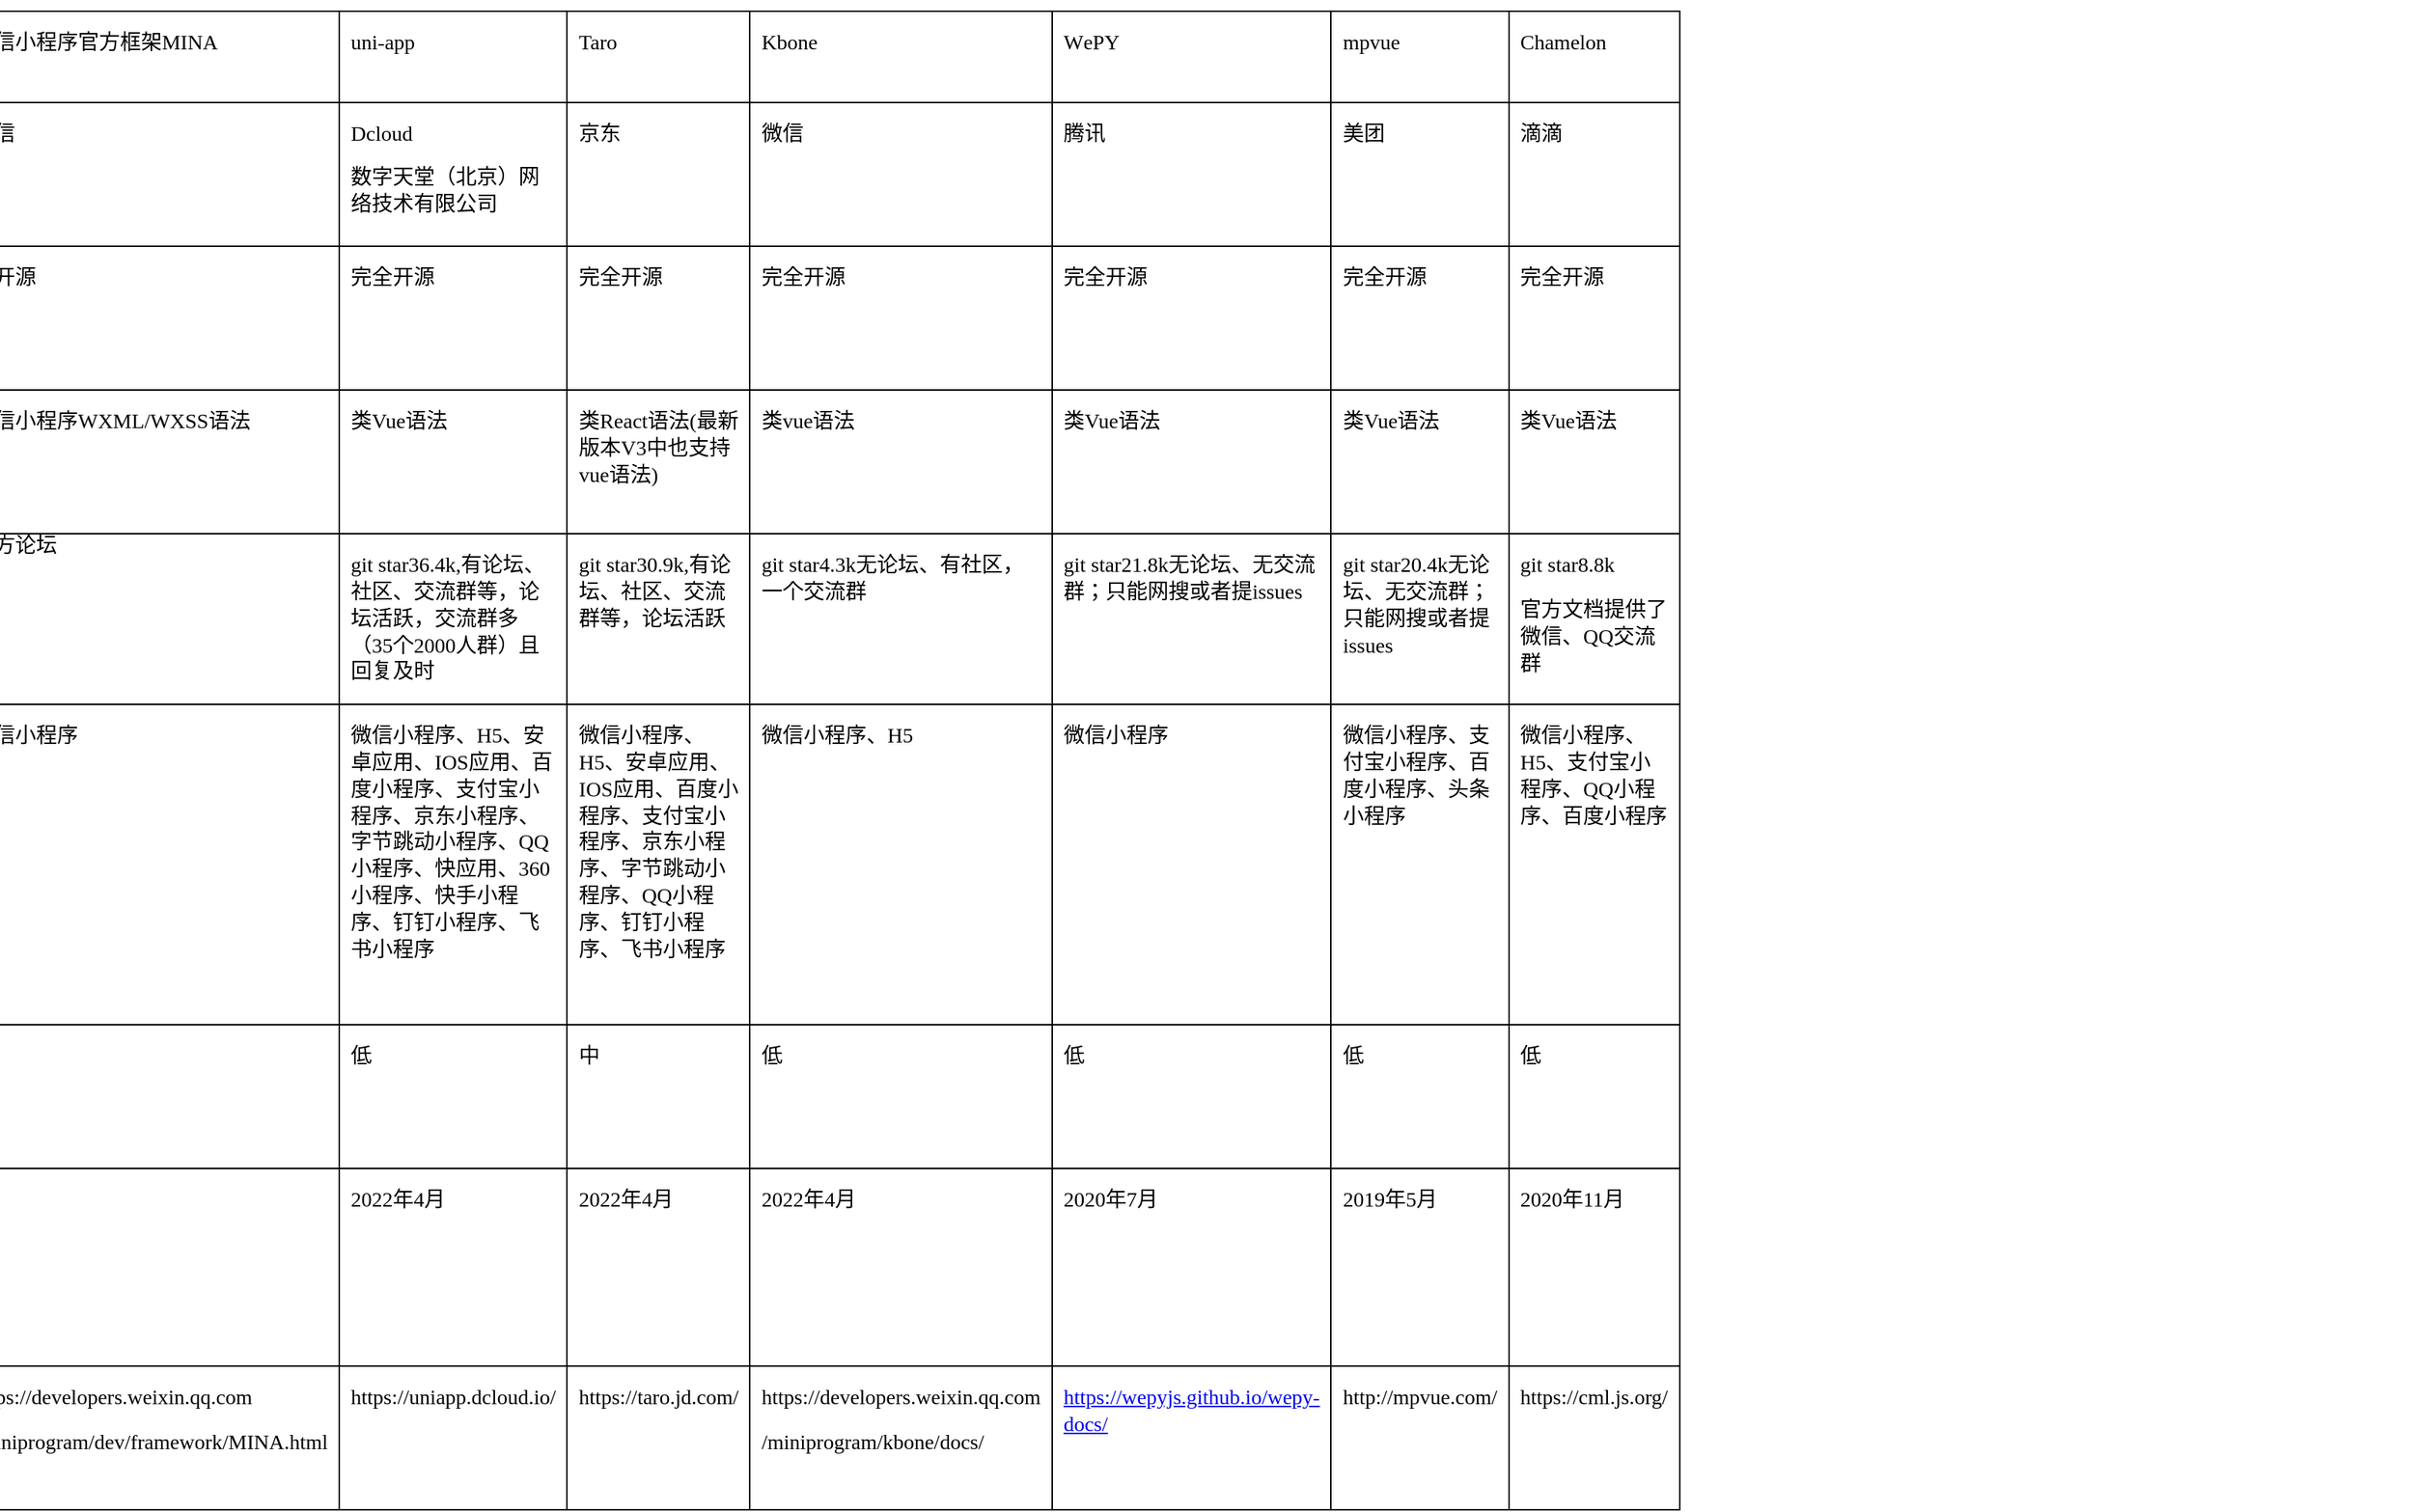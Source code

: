 <mxfile version="17.4.6" type="github">
  <diagram id="JvjC3xm0Hi5qa_1F5xGV" name="第 1 页">
    <mxGraphModel dx="1673" dy="896" grid="1" gridSize="10" guides="1" tooltips="1" connect="1" arrows="1" fold="1" page="1" pageScale="1" pageWidth="827" pageHeight="1169" math="0" shadow="0">
      <root>
        <mxCell id="0" />
        <mxCell id="1" parent="0" />
        <mxCell id="kYMN8gXYN29zYbQPkMFa-84" value="&lt;table class=&quot;MsoTableGrid&quot; border=&quot;1&quot; cellspacing=&quot;0&quot; style=&quot;border-collapse: collapse ; width: 524.5pt ; margin-left: -43.1pt ; border: none&quot;&gt;&lt;tbody&gt;&lt;tr&gt;&lt;td width=&quot;84&quot; valign=&quot;top&quot; style=&quot;width: 63.7pt ; padding: 0.0pt 5.4pt 0.0pt 5.4pt ; border-left: 1.0pt solid ; border-right: 1.0pt solid ; border-top: 1.0pt solid ; border-bottom: 1.0pt solid&quot;&gt;&lt;p class=&quot;MsoNormal&quot;&gt;&lt;span style=&quot;font-size: 10.5pt&quot;&gt;&lt;font face=&quot;宋体&quot;&gt;框架&lt;/font&gt;&lt;/span&gt;&lt;span style=&quot;font-family: &amp;#34;calibri&amp;#34; ; font-size: 10.5pt&quot;&gt;&lt;/span&gt;&lt;/p&gt;&lt;/td&gt;&lt;td width=&quot;73&quot; valign=&quot;top&quot; style=&quot;width: 55.1pt ; padding: 0.0pt 5.4pt 0.0pt 5.4pt ; border-left: 1.0pt solid ; border-right: 1.0pt solid ; border-top: 1.0pt solid ; border-bottom: 1.0pt solid&quot;&gt;&lt;p class=&quot;MsoNormal&quot;&gt;&lt;span style=&quot;font-size: 10.5pt&quot;&gt;&lt;font face=&quot;宋体&quot;&gt;微信小程序官方框架&lt;/font&gt;&lt;/span&gt;&lt;span style=&quot;font-size: 10.5pt&quot;&gt;&lt;font face=&quot;Calibri&quot;&gt;MINA&lt;/font&gt;&lt;/span&gt;&lt;span style=&quot;font-family: &amp;#34;calibri&amp;#34; ; font-size: 10.5pt&quot;&gt;&lt;/span&gt;&lt;/p&gt;&lt;/td&gt;&lt;td width=&quot;80&quot; valign=&quot;top&quot; style=&quot;width: 60.05pt ; padding: 0.0pt 5.4pt 0.0pt 5.4pt ; border-left: 1.0pt solid ; border-right: 1.0pt solid ; border-top: 1.0pt solid ; border-bottom: 1.0pt solid&quot;&gt;&lt;p class=&quot;MsoNormal&quot;&gt;&lt;span style=&quot;font-size: 10.5pt&quot;&gt;&lt;font face=&quot;Calibri&quot;&gt;u&lt;/font&gt;&lt;/span&gt;&lt;span style=&quot;font-size: 10.5pt&quot;&gt;&lt;font face=&quot;Calibri&quot;&gt;ni-app&lt;/font&gt;&lt;/span&gt;&lt;span style=&quot;font-family: &amp;#34;calibri&amp;#34; ; font-size: 10.5pt&quot;&gt;&lt;/span&gt;&lt;/p&gt;&lt;/td&gt;&lt;td width=&quot;80&quot; valign=&quot;top&quot; style=&quot;width: 60.05pt ; padding: 0.0pt 5.4pt 0.0pt 5.4pt ; border-left: 1.0pt solid ; border-right: 1.0pt solid ; border-top: 1.0pt solid ; border-bottom: 1.0pt solid&quot;&gt;&lt;p class=&quot;MsoNormal&quot;&gt;&lt;span style=&quot;font-size: 10.5pt&quot;&gt;&lt;font face=&quot;Calibri&quot;&gt;Taro&lt;/font&gt;&lt;/span&gt;&lt;span style=&quot;font-family: &amp;#34;calibri&amp;#34; ; font-size: 10.5pt&quot;&gt;&lt;/span&gt;&lt;/p&gt;&lt;/td&gt;&lt;td width=&quot;73&quot; valign=&quot;top&quot; style=&quot;width: 55.1pt ; padding: 0.0pt 5.4pt 0.0pt 5.4pt ; border-left: 1.0pt solid ; border-right: 1.0pt solid ; border-top: 1.0pt solid ; border-bottom: 1.0pt solid&quot;&gt;&lt;p class=&quot;MsoNormal&quot;&gt;&lt;span style=&quot;font-size: 10.5pt&quot;&gt;&lt;font face=&quot;Calibri&quot;&gt;Kbone&lt;/font&gt;&lt;/span&gt;&lt;span style=&quot;font-family: &amp;#34;calibri&amp;#34; ; font-size: 10.5pt&quot;&gt;&lt;/span&gt;&lt;/p&gt;&lt;/td&gt;&lt;td width=&quot;80&quot; valign=&quot;top&quot; style=&quot;width: 60.05pt ; padding: 0.0pt 5.4pt 0.0pt 5.4pt ; border-left: 1.0pt solid ; border-right: 1.0pt solid ; border-top: 1.0pt solid ; border-bottom: 1.0pt solid&quot;&gt;&lt;p class=&quot;MsoNormal&quot;&gt;&lt;span style=&quot;font-family: &amp;#34;calibri&amp;#34; ; font-size: 10.5pt&quot;&gt;W&lt;/span&gt;&lt;span style=&quot;font-size: 10.5pt&quot;&gt;&lt;font face=&quot;Calibri&quot;&gt;ePY&lt;/font&gt;&lt;/span&gt;&lt;span style=&quot;font-family: &amp;#34;calibri&amp;#34; ; font-size: 10.5pt&quot;&gt;&lt;/span&gt;&lt;/p&gt;&lt;/td&gt;&lt;td width=&quot;80&quot; valign=&quot;top&quot; style=&quot;width: 60.05pt ; padding: 0.0pt 5.4pt 0.0pt 5.4pt ; border-left: 1.0pt solid ; border-right: 1.0pt solid ; border-top: 1.0pt solid ; border-bottom: 1.0pt solid&quot;&gt;&lt;p class=&quot;MsoNormal&quot;&gt;&lt;span style=&quot;font-size: 10.5pt&quot;&gt;&lt;font face=&quot;Calibri&quot;&gt;m&lt;/font&gt;&lt;/span&gt;&lt;span style=&quot;font-size: 10.5pt&quot;&gt;&lt;font face=&quot;Calibri&quot;&gt;pvue&lt;/font&gt;&lt;/span&gt;&lt;span style=&quot;font-family: &amp;#34;calibri&amp;#34; ; font-size: 10.5pt&quot;&gt;&lt;/span&gt;&lt;/p&gt;&lt;/td&gt;&lt;td width=&quot;147&quot; valign=&quot;top&quot; style=&quot;width: 110.4pt ; padding: 0.0pt 5.4pt 0.0pt 5.4pt ; border-left: 1.0pt solid ; border-right: 1.0pt solid ; border-top: 1.0pt solid ; border-bottom: 1.0pt solid&quot;&gt;&lt;p class=&quot;MsoNormal&quot;&gt;&lt;span style=&quot;font-family: &amp;#34;calibri&amp;#34; ; font-size: 10.5pt&quot;&gt;C&lt;/span&gt;&lt;span style=&quot;font-size: 10.5pt&quot;&gt;&lt;font face=&quot;Calibri&quot;&gt;hamelon&lt;/font&gt;&lt;/span&gt;&lt;span style=&quot;font-family: &amp;#34;calibri&amp;#34; ; font-size: 10.5pt&quot;&gt;&lt;/span&gt;&lt;/p&gt;&lt;/td&gt;&lt;/tr&gt;&lt;tr&gt;&lt;td width=&quot;84&quot; valign=&quot;top&quot; style=&quot;width: 63.7pt ; padding: 0.0pt 5.4pt 0.0pt 5.4pt ; border-left: 1.0pt solid ; border-right: 1.0pt solid ; border-top: none ; border-bottom: 1.0pt solid&quot;&gt;&lt;p class=&quot;MsoNormal&quot;&gt;&lt;span style=&quot;font-size: 10.5pt&quot;&gt;&lt;font face=&quot;宋体&quot;&gt;维护组织&lt;/font&gt;&lt;/span&gt;&lt;span style=&quot;font-family: &amp;#34;calibri&amp;#34; ; font-size: 10.5pt&quot;&gt;&lt;/span&gt;&lt;/p&gt;&lt;/td&gt;&lt;td width=&quot;73&quot; valign=&quot;top&quot; style=&quot;width: 55.1pt ; padding: 0.0pt 5.4pt 0.0pt 5.4pt ; border-left: 1.0pt solid ; border-right: 1.0pt solid ; border-top: none ; border-bottom: 1.0pt solid&quot;&gt;&lt;p class=&quot;MsoNormal&quot;&gt;&lt;span style=&quot;font-size: 10.5pt&quot;&gt;&lt;font face=&quot;宋体&quot;&gt;微信&lt;/font&gt;&lt;/span&gt;&lt;span style=&quot;font-family: &amp;#34;calibri&amp;#34; ; font-size: 10.5pt&quot;&gt;&lt;/span&gt;&lt;/p&gt;&lt;/td&gt;&lt;td width=&quot;80&quot; valign=&quot;top&quot; style=&quot;width: 60.05pt ; padding: 0.0pt 5.4pt 0.0pt 5.4pt ; border-left: 1.0pt solid ; border-right: 1.0pt solid ; border-top: none ; border-bottom: 1.0pt solid&quot;&gt;&lt;p class=&quot;MsoNormal&quot;&gt;&lt;span style=&quot;font-family: &amp;#34;calibri&amp;#34; ; font-size: 10.5pt&quot;&gt;D&lt;/span&gt;&lt;span style=&quot;font-size: 10.5pt&quot;&gt;&lt;font face=&quot;Calibri&quot;&gt;cloud&lt;/font&gt;&lt;/span&gt;&lt;span style=&quot;font-size: 10.5pt&quot;&gt;&lt;/span&gt;&lt;/p&gt;&lt;p class=&quot;MsoNormal&quot;&gt;&lt;span style=&quot;font-size: 10.5pt&quot;&gt;&lt;font face=&quot;宋体&quot;&gt;数字天堂（北京）网络技术有限公司&lt;/font&gt;&lt;/span&gt;&lt;span style=&quot;font-size: 10.5pt&quot;&gt;&lt;/span&gt;&lt;/p&gt;&lt;/td&gt;&lt;td width=&quot;80&quot; valign=&quot;top&quot; style=&quot;width: 60.05pt ; padding: 0.0pt 5.4pt 0.0pt 5.4pt ; border-left: 1.0pt solid ; border-right: 1.0pt solid ; border-top: none ; border-bottom: 1.0pt solid&quot;&gt;&lt;p class=&quot;MsoNormal&quot;&gt;&lt;span style=&quot;font-size: 10.5pt&quot;&gt;&lt;font face=&quot;宋体&quot;&gt;京东&lt;/font&gt;&lt;/span&gt;&lt;span style=&quot;font-family: &amp;#34;calibri&amp;#34; ; font-size: 10.5pt&quot;&gt;&lt;/span&gt;&lt;/p&gt;&lt;/td&gt;&lt;td width=&quot;73&quot; valign=&quot;top&quot; style=&quot;width: 55.1pt ; padding: 0.0pt 5.4pt 0.0pt 5.4pt ; border-left: 1.0pt solid ; border-right: 1.0pt solid ; border-top: none ; border-bottom: 1.0pt solid&quot;&gt;&lt;p class=&quot;MsoNormal&quot;&gt;&lt;span style=&quot;font-size: 10.5pt&quot;&gt;&lt;font face=&quot;宋体&quot;&gt;微信&lt;/font&gt;&lt;/span&gt;&lt;span style=&quot;font-size: 10.5pt&quot;&gt;&lt;/span&gt;&lt;/p&gt;&lt;/td&gt;&lt;td width=&quot;80&quot; valign=&quot;top&quot; style=&quot;width: 60.05pt ; padding: 0.0pt 5.4pt 0.0pt 5.4pt ; border-left: 1.0pt solid ; border-right: 1.0pt solid ; border-top: none ; border-bottom: 1.0pt solid&quot;&gt;&lt;p class=&quot;MsoNormal&quot;&gt;&lt;span style=&quot;font-size: 10.5pt&quot;&gt;&lt;font face=&quot;宋体&quot;&gt;腾讯&lt;/font&gt;&lt;/span&gt;&lt;span style=&quot;font-family: &amp;#34;calibri&amp;#34; ; font-size: 10.5pt&quot;&gt;&lt;/span&gt;&lt;/p&gt;&lt;/td&gt;&lt;td width=&quot;80&quot; valign=&quot;top&quot; style=&quot;width: 60.05pt ; padding: 0.0pt 5.4pt 0.0pt 5.4pt ; border-left: 1.0pt solid ; border-right: 1.0pt solid ; border-top: none ; border-bottom: 1.0pt solid&quot;&gt;&lt;p class=&quot;MsoNormal&quot;&gt;&lt;span style=&quot;font-size: 10.5pt&quot;&gt;&lt;font face=&quot;宋体&quot;&gt;美团&lt;/font&gt;&lt;/span&gt;&lt;span style=&quot;font-family: &amp;#34;calibri&amp;#34; ; font-size: 10.5pt&quot;&gt;&lt;/span&gt;&lt;/p&gt;&lt;/td&gt;&lt;td width=&quot;147&quot; valign=&quot;top&quot; style=&quot;width: 110.4pt ; padding: 0.0pt 5.4pt 0.0pt 5.4pt ; border-left: 1.0pt solid ; border-right: 1.0pt solid ; border-top: none ; border-bottom: 1.0pt solid&quot;&gt;&lt;p class=&quot;MsoNormal&quot;&gt;&lt;span style=&quot;font-size: 10.5pt&quot;&gt;&lt;font face=&quot;宋体&quot;&gt;滴滴&lt;/font&gt;&lt;/span&gt;&lt;span style=&quot;font-family: &amp;#34;calibri&amp;#34; ; font-size: 10.5pt&quot;&gt;&lt;/span&gt;&lt;/p&gt;&lt;/td&gt;&lt;/tr&gt;&lt;tr&gt;&lt;td width=&quot;84&quot; valign=&quot;top&quot; style=&quot;width: 63.7pt ; padding: 0.0pt 5.4pt 0.0pt 5.4pt ; border-left: 1.0pt solid ; border-right: 1.0pt solid ; border-top: none ; border-bottom: 1.0pt solid&quot;&gt;&lt;p class=&quot;MsoNormal&quot;&gt;&lt;span style=&quot;font-size: 10.5pt&quot;&gt;&lt;font face=&quot;宋体&quot;&gt;开源程度&lt;/font&gt;&lt;/span&gt;&lt;span style=&quot;font-size: 10.5pt&quot;&gt;&lt;/span&gt;&lt;/p&gt;&lt;/td&gt;&lt;td width=&quot;73&quot; valign=&quot;top&quot; style=&quot;width: 55.1pt ; padding: 0.0pt 5.4pt 0.0pt 5.4pt ; border-left: 1.0pt solid ; border-right: 1.0pt solid ; border-top: none ; border-bottom: 1.0pt solid&quot;&gt;&lt;p class=&quot;MsoNormal&quot;&gt;&lt;span style=&quot;font-size: 10.5pt&quot;&gt;&lt;font face=&quot;宋体&quot;&gt;不开源&lt;/font&gt;&lt;/span&gt;&lt;span style=&quot;font-size: 10.5pt&quot;&gt;&lt;/span&gt;&lt;/p&gt;&lt;/td&gt;&lt;td width=&quot;80&quot; valign=&quot;top&quot; style=&quot;width: 60.05pt ; padding: 0.0pt 5.4pt 0.0pt 5.4pt ; border-left: 1.0pt solid ; border-right: 1.0pt solid ; border-top: none ; border-bottom: 1.0pt solid&quot;&gt;&lt;p class=&quot;MsoNormal&quot;&gt;&lt;span style=&quot;font-size: 10.5pt&quot;&gt;&lt;font face=&quot;宋体&quot;&gt;完全开源&lt;/font&gt;&lt;/span&gt;&lt;span style=&quot;font-size: 10.5pt&quot;&gt;&lt;/span&gt;&lt;/p&gt;&lt;/td&gt;&lt;td width=&quot;80&quot; valign=&quot;top&quot; style=&quot;width: 60.05pt ; padding: 0.0pt 5.4pt 0.0pt 5.4pt ; border-left: 1.0pt solid ; border-right: 1.0pt solid ; border-top: none ; border-bottom: 1.0pt solid&quot;&gt;&lt;p class=&quot;MsoNormal&quot;&gt;&lt;span style=&quot;font-size: 10.5pt&quot;&gt;&lt;font face=&quot;宋体&quot;&gt;完全开源&lt;/font&gt;&lt;/span&gt;&lt;span style=&quot;font-size: 10.5pt&quot;&gt;&lt;/span&gt;&lt;/p&gt;&lt;/td&gt;&lt;td width=&quot;73&quot; valign=&quot;top&quot; style=&quot;width: 55.1pt ; padding: 0.0pt 5.4pt 0.0pt 5.4pt ; border-left: 1.0pt solid ; border-right: 1.0pt solid ; border-top: none ; border-bottom: 1.0pt solid&quot;&gt;&lt;p class=&quot;MsoNormal&quot;&gt;&lt;span style=&quot;font-size: 10.5pt&quot;&gt;&lt;font face=&quot;宋体&quot;&gt;完全开源&lt;/font&gt;&lt;/span&gt;&lt;span style=&quot;font-size: 10.5pt&quot;&gt;&lt;/span&gt;&lt;/p&gt;&lt;/td&gt;&lt;td width=&quot;80&quot; valign=&quot;top&quot; style=&quot;width: 60.05pt ; padding: 0.0pt 5.4pt 0.0pt 5.4pt ; border-left: 1.0pt solid ; border-right: 1.0pt solid ; border-top: none ; border-bottom: 1.0pt solid&quot;&gt;&lt;p class=&quot;MsoNormal&quot;&gt;&lt;span style=&quot;font-size: 10.5pt&quot;&gt;&lt;font face=&quot;宋体&quot;&gt;完全开源&lt;/font&gt;&lt;/span&gt;&lt;span style=&quot;font-size: 10.5pt&quot;&gt;&lt;/span&gt;&lt;/p&gt;&lt;/td&gt;&lt;td width=&quot;80&quot; valign=&quot;top&quot; style=&quot;width: 60.05pt ; padding: 0.0pt 5.4pt 0.0pt 5.4pt ; border-left: 1.0pt solid ; border-right: 1.0pt solid ; border-top: none ; border-bottom: 1.0pt solid&quot;&gt;&lt;p class=&quot;MsoNormal&quot;&gt;&lt;span style=&quot;font-size: 10.5pt&quot;&gt;&lt;font face=&quot;宋体&quot;&gt;完全开源&lt;/font&gt;&lt;/span&gt;&lt;span style=&quot;font-size: 10.5pt&quot;&gt;&lt;/span&gt;&lt;/p&gt;&lt;/td&gt;&lt;td width=&quot;147&quot; valign=&quot;top&quot; style=&quot;width: 110.4pt ; padding: 0.0pt 5.4pt 0.0pt 5.4pt ; border-left: 1.0pt solid ; border-right: 1.0pt solid ; border-top: none ; border-bottom: 1.0pt solid&quot;&gt;&lt;p class=&quot;MsoNormal&quot;&gt;&lt;span style=&quot;font-size: 10.5pt&quot;&gt;&lt;font face=&quot;宋体&quot;&gt;完全开源&lt;/font&gt;&lt;/span&gt;&lt;span style=&quot;font-size: 10.5pt&quot;&gt;&lt;/span&gt;&lt;/p&gt;&lt;/td&gt;&lt;/tr&gt;&lt;tr&gt;&lt;td width=&quot;84&quot; valign=&quot;top&quot; style=&quot;width: 63.7pt ; padding: 0.0pt 5.4pt 0.0pt 5.4pt ; border-left: 1.0pt solid ; border-right: 1.0pt solid ; border-top: none ; border-bottom: 1.0pt solid&quot;&gt;&lt;p class=&quot;MsoNormal&quot;&gt;&lt;span style=&quot;font-size: 10.5pt&quot;&gt;&lt;font face=&quot;宋体&quot;&gt;语言特性&lt;/font&gt;&lt;/span&gt;&lt;span style=&quot;font-size: 10.5pt&quot;&gt;&lt;/span&gt;&lt;/p&gt;&lt;/td&gt;&lt;td width=&quot;73&quot; valign=&quot;top&quot; style=&quot;width: 55.1pt ; padding: 0.0pt 5.4pt 0.0pt 5.4pt ; border-left: 1.0pt solid ; border-right: 1.0pt solid ; border-top: none ; border-bottom: 1.0pt solid&quot;&gt;&lt;p class=&quot;MsoNormal&quot;&gt;&lt;span style=&quot;font-size: 10.5pt&quot;&gt;&lt;font face=&quot;宋体&quot;&gt;微信小程序&lt;/font&gt;&lt;font face=&quot;宋体&quot;&gt;WXML/WXSS语法&lt;/font&gt;&lt;/span&gt;&lt;span style=&quot;font-size: 10.5pt&quot;&gt;&lt;/span&gt;&lt;/p&gt;&lt;/td&gt;&lt;td width=&quot;80&quot; valign=&quot;top&quot; style=&quot;width: 60.05pt ; padding: 0.0pt 5.4pt 0.0pt 5.4pt ; border-left: 1.0pt solid ; border-right: 1.0pt solid ; border-top: none ; border-bottom: 1.0pt solid&quot;&gt;&lt;p class=&quot;MsoNormal&quot;&gt;&lt;span style=&quot;font-size: 10.5pt&quot;&gt;&lt;font face=&quot;宋体&quot;&gt;类&lt;/font&gt;&lt;font face=&quot;宋体&quot;&gt;Vue语法&lt;/font&gt;&lt;/span&gt;&lt;span style=&quot;font-size: 10.5pt&quot;&gt;&lt;/span&gt;&lt;/p&gt;&lt;/td&gt;&lt;td width=&quot;80&quot; valign=&quot;top&quot; style=&quot;width: 60.05pt ; padding: 0.0pt 5.4pt 0.0pt 5.4pt ; border-left: 1.0pt solid ; border-right: 1.0pt solid ; border-top: none ; border-bottom: 1.0pt solid&quot;&gt;&lt;p class=&quot;MsoNormal&quot;&gt;&lt;span style=&quot;font-size: 10.5pt&quot;&gt;&lt;font face=&quot;宋体&quot;&gt;类&lt;/font&gt;&lt;font face=&quot;宋体&quot;&gt;React语法&lt;/font&gt;&lt;/span&gt;&lt;span style=&quot;font-size: 10.5pt&quot;&gt;&lt;font face=&quot;宋体&quot;&gt;(&lt;/font&gt;&lt;/span&gt;&lt;span style=&quot;font-size: 10.5pt&quot;&gt;&lt;font face=&quot;宋体&quot;&gt;最新版本&lt;/font&gt;&lt;font face=&quot;宋体&quot;&gt;V3中也支持vue语法&lt;/font&gt;&lt;/span&gt;&lt;span style=&quot;font-size: 10.5pt&quot;&gt;&lt;font face=&quot;宋体&quot;&gt;)&lt;/font&gt;&lt;/span&gt;&lt;span style=&quot;font-size: 10.5pt&quot;&gt;&lt;/span&gt;&lt;/p&gt;&lt;/td&gt;&lt;td width=&quot;73&quot; valign=&quot;top&quot; style=&quot;width: 55.1pt ; padding: 0.0pt 5.4pt 0.0pt 5.4pt ; border-left: 1.0pt solid ; border-right: 1.0pt solid ; border-top: none ; border-bottom: 1.0pt solid&quot;&gt;&lt;p class=&quot;MsoNormal&quot;&gt;&lt;span style=&quot;font-size: 10.5pt&quot;&gt;&lt;font face=&quot;宋体&quot;&gt;类&lt;/font&gt;&lt;font face=&quot;宋体&quot;&gt;vue语法&lt;/font&gt;&lt;/span&gt;&lt;span style=&quot;font-size: 10.5pt&quot;&gt;&lt;/span&gt;&lt;/p&gt;&lt;/td&gt;&lt;td width=&quot;80&quot; valign=&quot;top&quot; style=&quot;width: 60.05pt ; padding: 0.0pt 5.4pt 0.0pt 5.4pt ; border-left: 1.0pt solid ; border-right: 1.0pt solid ; border-top: none ; border-bottom: 1.0pt solid&quot;&gt;&lt;p class=&quot;MsoNormal&quot;&gt;&lt;span style=&quot;font-size: 10.5pt&quot;&gt;&lt;font face=&quot;宋体&quot;&gt;类&lt;/font&gt;&lt;font face=&quot;宋体&quot;&gt;Vue语法&lt;/font&gt;&lt;/span&gt;&lt;span style=&quot;font-size: 10.5pt&quot;&gt;&lt;/span&gt;&lt;/p&gt;&lt;/td&gt;&lt;td width=&quot;80&quot; valign=&quot;top&quot; style=&quot;width: 60.05pt ; padding: 0.0pt 5.4pt 0.0pt 5.4pt ; border-left: 1.0pt solid ; border-right: 1.0pt solid ; border-top: none ; border-bottom: 1.0pt solid&quot;&gt;&lt;p class=&quot;MsoNormal&quot;&gt;&lt;span style=&quot;font-size: 10.5pt&quot;&gt;&lt;font face=&quot;宋体&quot;&gt;类&lt;/font&gt;&lt;font face=&quot;宋体&quot;&gt;Vue语法&lt;/font&gt;&lt;/span&gt;&lt;span style=&quot;font-size: 10.5pt&quot;&gt;&lt;/span&gt;&lt;/p&gt;&lt;/td&gt;&lt;td width=&quot;147&quot; valign=&quot;top&quot; style=&quot;width: 110.4pt ; padding: 0.0pt 5.4pt 0.0pt 5.4pt ; border-left: 1.0pt solid ; border-right: 1.0pt solid ; border-top: none ; border-bottom: 1.0pt solid&quot;&gt;&lt;p class=&quot;MsoNormal&quot;&gt;&lt;span style=&quot;font-size: 10.5pt&quot;&gt;&lt;font face=&quot;宋体&quot;&gt;类&lt;/font&gt;&lt;font face=&quot;宋体&quot;&gt;Vue语法&lt;/font&gt;&lt;/span&gt;&lt;span style=&quot;font-size: 10.5pt&quot;&gt;&lt;/span&gt;&lt;/p&gt;&lt;/td&gt;&lt;/tr&gt;&lt;tr&gt;&lt;td width=&quot;84&quot; valign=&quot;top&quot; style=&quot;width: 63.7pt ; padding: 0.0pt 5.4pt 0.0pt 5.4pt ; border-left: 1.0pt solid ; border-right: 1.0pt solid ; border-top: none ; border-bottom: 1.0pt solid&quot;&gt;&lt;p class=&quot;MsoNormal&quot;&gt;&lt;span style=&quot;font-size: 10.5pt&quot;&gt;&lt;font face=&quot;宋体&quot;&gt;社群活跃&lt;/font&gt;&lt;/span&gt;&lt;span style=&quot;font-size: 10.5pt&quot;&gt;&lt;/span&gt;&lt;/p&gt;&lt;/td&gt;&lt;td width=&quot;73&quot; valign=&quot;top&quot; style=&quot;width: 55.1pt ; padding: 0.0pt 5.4pt 0.0pt 5.4pt ; border-left: 1.0pt solid ; border-right: 1.0pt solid ; border-top: none ; border-bottom: 1.0pt solid&quot;&gt;&lt;font face=&quot;宋体&quot;&gt;&lt;span style=&quot;font-size: 14px&quot;&gt;官方论坛&lt;/span&gt;&lt;/font&gt;&lt;/td&gt;&lt;td width=&quot;80&quot; valign=&quot;top&quot; style=&quot;width: 60.05pt ; padding: 0.0pt 5.4pt 0.0pt 5.4pt ; border-left: 1.0pt solid ; border-right: 1.0pt solid ; border-top: none ; border-bottom: 1.0pt solid&quot;&gt;&lt;p class=&quot;MsoNormal&quot;&gt;&lt;span style=&quot;font-size: 10.5pt&quot;&gt;&lt;font face=&quot;宋体&quot;&gt;git star36.4k,&lt;/font&gt;&lt;/span&gt;&lt;span style=&quot;font-size: 10.5pt&quot;&gt;&lt;font face=&quot;宋体&quot;&gt;有论坛、社区、交流群等，论坛活跃，交流群多（&lt;/font&gt;&lt;font face=&quot;宋体&quot;&gt;35个2000人群）且回复及时&lt;/font&gt;&lt;/span&gt;&lt;br&gt;&lt;/p&gt;&lt;p class=&quot;MsoNormal&quot;&gt;&lt;span style=&quot;font-size: 10.5pt&quot;&gt;&lt;/span&gt;&lt;/p&gt;&lt;/td&gt;&lt;td width=&quot;80&quot; valign=&quot;top&quot; style=&quot;width: 60.05pt ; padding: 0.0pt 5.4pt 0.0pt 5.4pt ; border-left: 1.0pt solid ; border-right: 1.0pt solid ; border-top: none ; border-bottom: 1.0pt solid&quot;&gt;&lt;p class=&quot;MsoNormal&quot;&gt;&lt;span style=&quot;font-size: 10.5pt&quot;&gt;&lt;font face=&quot;宋体&quot;&gt;git star30.9k,&lt;/font&gt;&lt;/span&gt;&lt;span style=&quot;font-size: 10.5pt&quot;&gt;&lt;font face=&quot;宋体&quot;&gt;有论坛、社区、交流群等，论坛活跃&lt;/font&gt;&lt;/span&gt;&lt;span style=&quot;font-size: 10.5pt&quot;&gt;&lt;/span&gt;&lt;/p&gt;&lt;/td&gt;&lt;td width=&quot;73&quot; valign=&quot;top&quot; style=&quot;width: 55.1pt ; padding: 0.0pt 5.4pt 0.0pt 5.4pt ; border-left: 1.0pt solid ; border-right: 1.0pt solid ; border-top: none ; border-bottom: 1.0pt solid&quot;&gt;&lt;p class=&quot;MsoNormal&quot;&gt;&lt;span style=&quot;font-size: 10.5pt&quot;&gt;&lt;font face=&quot;宋体&quot;&gt;git star4.3k无&lt;/font&gt;&lt;/span&gt;&lt;span style=&quot;font-size: 10.5pt&quot;&gt;&lt;font face=&quot;宋体&quot;&gt;论坛、&lt;/font&gt;&lt;/span&gt;&lt;span style=&quot;font-size: 10.5pt&quot;&gt;&lt;font face=&quot;宋体&quot;&gt;有社区，&lt;/font&gt;&lt;/span&gt;&lt;span style=&quot;font-size: 10.5pt&quot;&gt;&lt;font face=&quot;宋体&quot;&gt;一个交流群&lt;/font&gt;&lt;/span&gt;&lt;span style=&quot;font-size: 10.5pt&quot;&gt;&lt;/span&gt;&lt;/p&gt;&lt;/td&gt;&lt;td width=&quot;80&quot; valign=&quot;top&quot; style=&quot;width: 60.05pt ; padding: 0.0pt 5.4pt 0.0pt 5.4pt ; border-left: 1.0pt solid ; border-right: 1.0pt solid ; border-top: none ; border-bottom: 1.0pt solid&quot;&gt;&lt;p class=&quot;MsoNormal&quot;&gt;&lt;span style=&quot;font-size: 10.5pt&quot;&gt;&lt;font face=&quot;宋体&quot;&gt;git star21.8k&lt;/font&gt;&lt;/span&gt;&lt;span style=&quot;font-size: 10.5pt&quot;&gt;&lt;font face=&quot;宋体&quot;&gt;无论坛、无交流群；只能网搜或者提&lt;/font&gt;&lt;font face=&quot;宋体&quot;&gt;issues&lt;/font&gt;&lt;/span&gt;&lt;span style=&quot;font-size: 10.5pt&quot;&gt;&lt;/span&gt;&lt;/p&gt;&lt;/td&gt;&lt;td width=&quot;80&quot; valign=&quot;top&quot; style=&quot;width: 60.05pt ; padding: 0.0pt 5.4pt 0.0pt 5.4pt ; border-left: 1.0pt solid ; border-right: 1.0pt solid ; border-top: none ; border-bottom: 1.0pt solid&quot;&gt;&lt;p class=&quot;MsoNormal&quot;&gt;&lt;span style=&quot;font-size: 10.5pt&quot;&gt;&lt;font face=&quot;宋体&quot;&gt;git star20.4k&lt;/font&gt;&lt;/span&gt;&lt;span style=&quot;font-size: 10.5pt&quot;&gt;&lt;font face=&quot;宋体&quot;&gt;无论坛、无交流群；只能网搜或者提&lt;/font&gt;&lt;font face=&quot;宋体&quot;&gt;issues&lt;/font&gt;&lt;/span&gt;&lt;span style=&quot;font-size: 10.5pt&quot;&gt;&lt;/span&gt;&lt;/p&gt;&lt;/td&gt;&lt;td width=&quot;147&quot; valign=&quot;top&quot; style=&quot;width: 110.4pt ; padding: 0.0pt 5.4pt 0.0pt 5.4pt ; border-left: 1.0pt solid ; border-right: 1.0pt solid ; border-top: none ; border-bottom: 1.0pt solid&quot;&gt;&lt;p class=&quot;MsoNormal&quot;&gt;&lt;span style=&quot;font-size: 10.5pt&quot;&gt;&lt;font face=&quot;宋体&quot;&gt;git star8.8k&lt;/font&gt;&lt;/span&gt;&lt;span style=&quot;font-size: 10.5pt&quot;&gt;&lt;/span&gt;&lt;/p&gt;&lt;p class=&quot;MsoNormal&quot;&gt;&lt;span style=&quot;font-size: 10.5pt&quot;&gt;&lt;font face=&quot;宋体&quot;&gt;官方文档提供了微信、&lt;/font&gt;&lt;font face=&quot;宋体&quot;&gt;QQ交流群&lt;/font&gt;&lt;/span&gt;&lt;span style=&quot;font-size: 10.5pt&quot;&gt;&lt;/span&gt;&lt;/p&gt;&lt;/td&gt;&lt;/tr&gt;&lt;tr&gt;&lt;td width=&quot;84&quot; valign=&quot;top&quot; style=&quot;width: 63.7pt ; padding: 0.0pt 5.4pt 0.0pt 5.4pt ; border-left: 1.0pt solid ; border-right: 1.0pt solid ; border-top: none ; border-bottom: 1.0pt solid&quot;&gt;&lt;p class=&quot;MsoNormal&quot;&gt;&lt;span style=&quot;font-size: 10.5pt&quot;&gt;&lt;font face=&quot;宋体&quot;&gt;多端兼容&lt;/font&gt;&lt;/span&gt;&lt;span style=&quot;font-size: 10.5pt&quot;&gt;&lt;/span&gt;&lt;/p&gt;&lt;/td&gt;&lt;td width=&quot;73&quot; valign=&quot;top&quot; style=&quot;width: 55.1pt ; padding: 0.0pt 5.4pt 0.0pt 5.4pt ; border-left: 1.0pt solid ; border-right: 1.0pt solid ; border-top: none ; border-bottom: 1.0pt solid&quot;&gt;&lt;p class=&quot;MsoNormal&quot;&gt;&lt;span style=&quot;font-size: 10.5pt&quot;&gt;&lt;font face=&quot;宋体&quot;&gt;微信小程序&lt;/font&gt;&lt;/span&gt;&lt;span style=&quot;font-size: 10.5pt&quot;&gt;&lt;/span&gt;&lt;/p&gt;&lt;/td&gt;&lt;td width=&quot;80&quot; valign=&quot;top&quot; style=&quot;width: 60.05pt ; padding: 0.0pt 5.4pt 0.0pt 5.4pt ; border-left: 1.0pt solid ; border-right: 1.0pt solid ; border-top: none ; border-bottom: 1.0pt solid&quot;&gt;&lt;p class=&quot;MsoNormal&quot;&gt;&lt;span style=&quot;font-size: 10.5pt&quot;&gt;&lt;font face=&quot;宋体&quot;&gt;微信小程序、&lt;/font&gt;&lt;font face=&quot;宋体&quot;&gt;H5、&lt;/font&gt;&lt;/span&gt;&lt;span style=&quot;font-size: 10.5pt&quot;&gt;&lt;font face=&quot;宋体&quot;&gt;安卓应用、&lt;/font&gt;&lt;font face=&quot;宋体&quot;&gt;IOS应用、百度小程序、支付宝小程序、京东小程序、字节跳动小程序、QQ小程序、快应用、360小程序、快手小程序、钉钉小程序、飞书小程序&lt;/font&gt;&lt;/span&gt;&lt;span style=&quot;font-size: 10.5pt&quot;&gt;&lt;/span&gt;&lt;/p&gt;&lt;/td&gt;&lt;td width=&quot;80&quot; valign=&quot;top&quot; style=&quot;width: 60.05pt ; padding: 0.0pt 5.4pt 0.0pt 5.4pt ; border-left: 1.0pt solid ; border-right: 1.0pt solid ; border-top: none ; border-bottom: 1.0pt solid&quot;&gt;&lt;p class=&quot;MsoNormal&quot;&gt;&lt;span style=&quot;font-size: 10.5pt&quot;&gt;&lt;font face=&quot;宋体&quot;&gt;微信小程序、&lt;/font&gt;&lt;font face=&quot;宋体&quot;&gt;H5、&lt;/font&gt;&lt;/span&gt;&lt;span style=&quot;font-size: 10.5pt&quot;&gt;&lt;font face=&quot;宋体&quot;&gt;安卓应用、&lt;/font&gt;&lt;font face=&quot;宋体&quot;&gt;IOS应用、百度小程序、支付宝小程序、京东小程序、字节跳动小程序、QQ小程序、钉钉小程序、飞书小程序&lt;/font&gt;&lt;/span&gt;&lt;span style=&quot;font-size: 10.5pt&quot;&gt;&lt;/span&gt;&lt;/p&gt;&lt;p class=&quot;MsoNormal&quot;&gt;&lt;span style=&quot;font-size: 10.5pt&quot;&gt;&amp;nbsp;&lt;/span&gt;&lt;/p&gt;&lt;/td&gt;&lt;td width=&quot;73&quot; valign=&quot;top&quot; style=&quot;width: 55.1pt ; padding: 0.0pt 5.4pt 0.0pt 5.4pt ; border-left: 1.0pt solid ; border-right: 1.0pt solid ; border-top: none ; border-bottom: 1.0pt solid&quot;&gt;&lt;p class=&quot;MsoNormal&quot;&gt;&lt;span style=&quot;font-size: 10.5pt&quot;&gt;&lt;font face=&quot;宋体&quot;&gt;微信&lt;/font&gt;&lt;/span&gt;&lt;span style=&quot;font-size: 10.5pt&quot;&gt;&lt;font face=&quot;宋体&quot;&gt;小程序&lt;/font&gt;&lt;/span&gt;&lt;span style=&quot;font-size: 10.5pt&quot;&gt;&lt;font face=&quot;宋体&quot;&gt;、&lt;/font&gt;&lt;font face=&quot;宋体&quot;&gt;H5&lt;/font&gt;&lt;/span&gt;&lt;span style=&quot;font-size: 10.5pt&quot;&gt;&lt;/span&gt;&lt;/p&gt;&lt;/td&gt;&lt;td width=&quot;80&quot; valign=&quot;top&quot; style=&quot;width: 60.05pt ; padding: 0.0pt 5.4pt 0.0pt 5.4pt ; border-left: 1.0pt solid ; border-right: 1.0pt solid ; border-top: none ; border-bottom: 1.0pt solid&quot;&gt;&lt;p class=&quot;MsoNormal&quot;&gt;&lt;span style=&quot;font-size: 10.5pt&quot;&gt;&lt;font face=&quot;宋体&quot;&gt;微信&lt;/font&gt;&lt;/span&gt;&lt;span style=&quot;font-size: 10.5pt&quot;&gt;&lt;font face=&quot;宋体&quot;&gt;小程序&lt;/font&gt;&lt;/span&gt;&lt;span style=&quot;font-size: 10.5pt&quot;&gt;&lt;/span&gt;&lt;/p&gt;&lt;/td&gt;&lt;td width=&quot;80&quot; valign=&quot;top&quot; style=&quot;width: 60.05pt ; padding: 0.0pt 5.4pt 0.0pt 5.4pt ; border-left: 1.0pt solid ; border-right: 1.0pt solid ; border-top: none ; border-bottom: 1.0pt solid&quot;&gt;&lt;p class=&quot;MsoNormal&quot;&gt;&lt;span style=&quot;font-size: 10.5pt&quot;&gt;&lt;font face=&quot;宋体&quot;&gt;微信&lt;/font&gt;&lt;/span&gt;&lt;span style=&quot;font-size: 10.5pt&quot;&gt;&lt;font face=&quot;宋体&quot;&gt;小程序&lt;/font&gt;&lt;/span&gt;&lt;span style=&quot;font-size: 10.5pt&quot;&gt;&lt;font face=&quot;宋体&quot;&gt;、支付宝&lt;/font&gt;&lt;/span&gt;&lt;span style=&quot;font-size: 10.5pt&quot;&gt;&lt;font face=&quot;宋体&quot;&gt;小程序&lt;/font&gt;&lt;/span&gt;&lt;span style=&quot;font-size: 10.5pt&quot;&gt;&lt;font face=&quot;宋体&quot;&gt;、百度&lt;/font&gt;&lt;/span&gt;&lt;span style=&quot;font-size: 10.5pt&quot;&gt;&lt;font face=&quot;宋体&quot;&gt;小程序&lt;/font&gt;&lt;/span&gt;&lt;span style=&quot;font-size: 10.5pt&quot;&gt;&lt;font face=&quot;宋体&quot;&gt;、头条&lt;/font&gt;&lt;/span&gt;&lt;span style=&quot;font-size: 10.5pt&quot;&gt;&lt;font face=&quot;宋体&quot;&gt;小程序&lt;/font&gt;&lt;/span&gt;&lt;span style=&quot;font-size: 10.5pt&quot;&gt;&lt;/span&gt;&lt;/p&gt;&lt;/td&gt;&lt;td width=&quot;147&quot; valign=&quot;top&quot; style=&quot;width: 110.4pt ; padding: 0.0pt 5.4pt 0.0pt 5.4pt ; border-left: 1.0pt solid ; border-right: 1.0pt solid ; border-top: none ; border-bottom: 1.0pt solid&quot;&gt;&lt;p class=&quot;MsoNormal&quot;&gt;&lt;span style=&quot;font-size: 10.5pt&quot;&gt;&lt;font face=&quot;宋体&quot;&gt;微信&lt;/font&gt;&lt;/span&gt;&lt;span style=&quot;font-size: 10.5pt&quot;&gt;&lt;font face=&quot;宋体&quot;&gt;小程序&lt;/font&gt;&lt;/span&gt;&lt;span style=&quot;font-size: 10.5pt&quot;&gt;&lt;font face=&quot;宋体&quot;&gt;、&lt;/font&gt;&lt;font face=&quot;宋体&quot;&gt;H5&lt;/font&gt;&lt;/span&gt;&lt;span style=&quot;font-size: 10.5pt&quot;&gt;&lt;font face=&quot;宋体&quot;&gt;、&lt;/font&gt;&lt;/span&gt;&lt;span style=&quot;font-size: 10.5pt&quot;&gt;&lt;font face=&quot;宋体&quot;&gt;支付宝小程序、&lt;/font&gt;&lt;font face=&quot;宋体&quot;&gt;QQ小程序、百度小程序&lt;/font&gt;&lt;/span&gt;&lt;span style=&quot;font-size: 10.5pt&quot;&gt;&lt;/span&gt;&lt;/p&gt;&lt;/td&gt;&lt;/tr&gt;&lt;tr&gt;&lt;td width=&quot;84&quot; valign=&quot;top&quot; style=&quot;width: 63.7pt ; padding: 0.0pt 5.4pt 0.0pt 5.4pt ; border-left: 1.0pt solid ; border-right: 1.0pt solid ; border-top: none ; border-bottom: 1.0pt solid&quot;&gt;&lt;p class=&quot;MsoNormal&quot;&gt;&lt;span style=&quot;font-size: 10.5pt&quot;&gt;&lt;font face=&quot;宋体&quot;&gt;学习成本&lt;/font&gt;&lt;/span&gt;&lt;span style=&quot;font-size: 10.5pt&quot;&gt;&lt;/span&gt;&lt;/p&gt;&lt;/td&gt;&lt;td width=&quot;73&quot; valign=&quot;top&quot; style=&quot;width: 55.1pt ; padding: 0.0pt 5.4pt 0.0pt 5.4pt ; border-left: 1.0pt solid ; border-right: 1.0pt solid ; border-top: none ; border-bottom: 1.0pt solid&quot;&gt;&lt;p class=&quot;MsoNormal&quot;&gt;&lt;span style=&quot;font-size: 10.5pt&quot;&gt;&lt;font face=&quot;宋体&quot;&gt;高&lt;/font&gt;&lt;/span&gt;&lt;span style=&quot;font-size: 10.5pt&quot;&gt;&lt;/span&gt;&lt;/p&gt;&lt;/td&gt;&lt;td width=&quot;80&quot; valign=&quot;top&quot; style=&quot;width: 60.05pt ; padding: 0.0pt 5.4pt 0.0pt 5.4pt ; border-left: 1.0pt solid ; border-right: 1.0pt solid ; border-top: none ; border-bottom: 1.0pt solid&quot;&gt;&lt;p class=&quot;MsoNormal&quot;&gt;&lt;span style=&quot;font-size: 10.5pt&quot;&gt;&lt;font face=&quot;宋体&quot;&gt;低&lt;/font&gt;&lt;/span&gt;&lt;span style=&quot;font-size: 10.5pt&quot;&gt;&lt;/span&gt;&lt;/p&gt;&lt;/td&gt;&lt;td width=&quot;80&quot; valign=&quot;top&quot; style=&quot;width: 60.05pt ; padding: 0.0pt 5.4pt 0.0pt 5.4pt ; border-left: 1.0pt solid ; border-right: 1.0pt solid ; border-top: none ; border-bottom: 1.0pt solid&quot;&gt;&lt;p class=&quot;MsoNormal&quot;&gt;&lt;span style=&quot;font-size: 10.5pt&quot;&gt;&lt;font face=&quot;宋体&quot;&gt;中&lt;/font&gt;&lt;/span&gt;&lt;span style=&quot;font-size: 10.5pt&quot;&gt;&lt;/span&gt;&lt;/p&gt;&lt;/td&gt;&lt;td width=&quot;73&quot; valign=&quot;top&quot; style=&quot;width: 55.1pt ; padding: 0.0pt 5.4pt 0.0pt 5.4pt ; border-left: 1.0pt solid ; border-right: 1.0pt solid ; border-top: none ; border-bottom: 1.0pt solid&quot;&gt;&lt;p class=&quot;MsoNormal&quot;&gt;&lt;span style=&quot;font-size: 10.5pt&quot;&gt;&lt;font face=&quot;宋体&quot;&gt;低&lt;/font&gt;&lt;/span&gt;&lt;span style=&quot;font-size: 10.5pt&quot;&gt;&lt;/span&gt;&lt;/p&gt;&lt;/td&gt;&lt;td width=&quot;80&quot; valign=&quot;top&quot; style=&quot;width: 60.05pt ; padding: 0.0pt 5.4pt 0.0pt 5.4pt ; border-left: 1.0pt solid ; border-right: 1.0pt solid ; border-top: none ; border-bottom: 1.0pt solid&quot;&gt;&lt;p class=&quot;MsoNormal&quot;&gt;&lt;span style=&quot;font-size: 10.5pt&quot;&gt;&lt;font face=&quot;宋体&quot;&gt;低&lt;/font&gt;&lt;/span&gt;&lt;span style=&quot;font-size: 10.5pt&quot;&gt;&lt;/span&gt;&lt;/p&gt;&lt;/td&gt;&lt;td width=&quot;80&quot; valign=&quot;top&quot; style=&quot;width: 60.05pt ; padding: 0.0pt 5.4pt 0.0pt 5.4pt ; border-left: 1.0pt solid ; border-right: 1.0pt solid ; border-top: none ; border-bottom: 1.0pt solid&quot;&gt;&lt;p class=&quot;MsoNormal&quot;&gt;&lt;span style=&quot;font-size: 10.5pt&quot;&gt;&lt;font face=&quot;宋体&quot;&gt;低&lt;/font&gt;&lt;/span&gt;&lt;span style=&quot;font-size: 10.5pt&quot;&gt;&lt;/span&gt;&lt;/p&gt;&lt;/td&gt;&lt;td width=&quot;147&quot; valign=&quot;top&quot; style=&quot;width: 110.4pt ; padding: 0.0pt 5.4pt 0.0pt 5.4pt ; border-left: 1.0pt solid ; border-right: 1.0pt solid ; border-top: none ; border-bottom: 1.0pt solid&quot;&gt;&lt;p class=&quot;MsoNormal&quot;&gt;&lt;span style=&quot;font-size: 10.5pt&quot;&gt;&lt;font face=&quot;宋体&quot;&gt;低&lt;/font&gt;&lt;/span&gt;&lt;span style=&quot;font-size: 10.5pt&quot;&gt;&lt;/span&gt;&lt;/p&gt;&lt;/td&gt;&lt;/tr&gt;&lt;tr&gt;&lt;td width=&quot;84&quot; valign=&quot;top&quot; style=&quot;width: 63.7pt ; padding: 0.0pt 5.4pt 0.0pt 5.4pt ; border-left: 1.0pt solid ; border-right: 1.0pt solid ; border-top: none ; border-bottom: 1.0pt solid&quot;&gt;&lt;p class=&quot;MsoNormal&quot;&gt;&lt;span style=&quot;font-size: 10.5pt&quot;&gt;&lt;font face=&quot;宋体&quot;&gt;最后更新时间&lt;/font&gt;&lt;/span&gt;&lt;span style=&quot;font-size: 10.5pt&quot;&gt;&lt;/span&gt;&lt;/p&gt;&lt;/td&gt;&lt;td width=&quot;73&quot; valign=&quot;top&quot; style=&quot;width: 55.1pt ; padding: 0.0pt 5.4pt 0.0pt 5.4pt ; border-left: 1.0pt solid ; border-right: 1.0pt solid ; border-top: none ; border-bottom: 1.0pt solid&quot;&gt;&lt;p class=&quot;MsoNormal&quot;&gt;&lt;span style=&quot;font-size: 10.5pt&quot;&gt;&lt;font face=&quot;宋体&quot;&gt;-&lt;/font&gt;&lt;/span&gt;&lt;span style=&quot;font-size: 10.5pt&quot;&gt;&lt;/span&gt;&lt;/p&gt;&lt;/td&gt;&lt;td width=&quot;80&quot; valign=&quot;top&quot; style=&quot;width: 60.05pt ; padding: 0.0pt 5.4pt 0.0pt 5.4pt ; border-left: 1.0pt solid ; border-right: 1.0pt solid ; border-top: none ; border-bottom: 1.0pt solid&quot;&gt;&lt;p class=&quot;MsoNormal&quot;&gt;&lt;span style=&quot;font-size: 10.5pt&quot;&gt;&lt;font face=&quot;宋体&quot;&gt;2022年4月&lt;/font&gt;&lt;/span&gt;&lt;span style=&quot;font-size: 10.5pt&quot;&gt;&lt;/span&gt;&lt;/p&gt;&lt;/td&gt;&lt;td width=&quot;80&quot; valign=&quot;top&quot; style=&quot;width: 60.05pt ; padding: 0.0pt 5.4pt 0.0pt 5.4pt ; border-left: 1.0pt solid ; border-right: 1.0pt solid ; border-top: none ; border-bottom: 1.0pt solid&quot;&gt;&lt;p class=&quot;MsoNormal&quot;&gt;&lt;span style=&quot;font-size: 10.5pt&quot;&gt;&lt;font face=&quot;宋体&quot;&gt;2022年4月&lt;/font&gt;&lt;/span&gt;&lt;span style=&quot;font-size: 10.5pt&quot;&gt;&lt;/span&gt;&lt;/p&gt;&lt;/td&gt;&lt;td width=&quot;73&quot; valign=&quot;top&quot; style=&quot;width: 55.1pt ; padding: 0.0pt 5.4pt 0.0pt 5.4pt ; border-left: 1.0pt solid ; border-right: 1.0pt solid ; border-top: none ; border-bottom: 1.0pt solid&quot;&gt;&lt;p class=&quot;MsoNormal&quot;&gt;&lt;span style=&quot;font-size: 10.5pt&quot;&gt;&lt;font face=&quot;宋体&quot;&gt;2022年4月&lt;/font&gt;&lt;/span&gt;&lt;span style=&quot;font-size: 10.5pt&quot;&gt;&lt;/span&gt;&lt;/p&gt;&lt;/td&gt;&lt;td width=&quot;80&quot; valign=&quot;top&quot; style=&quot;width: 60.05pt ; padding: 0.0pt 5.4pt 0.0pt 5.4pt ; border-left: 1.0pt solid ; border-right: 1.0pt solid ; border-top: none ; border-bottom: 1.0pt solid&quot;&gt;&lt;p class=&quot;MsoNormal&quot;&gt;&lt;span style=&quot;font-size: 10.5pt&quot;&gt;&lt;font face=&quot;宋体&quot;&gt;2020年7月&lt;/font&gt;&lt;/span&gt;&lt;span style=&quot;font-size: 10.5pt&quot;&gt;&lt;/span&gt;&lt;/p&gt;&lt;/td&gt;&lt;td width=&quot;80&quot; valign=&quot;top&quot; style=&quot;width: 60.05pt ; padding: 0.0pt 5.4pt 0.0pt 5.4pt ; border-left: 1.0pt solid ; border-right: 1.0pt solid ; border-top: none ; border-bottom: 1.0pt solid&quot;&gt;&lt;p class=&quot;MsoNormal&quot;&gt;&lt;span style=&quot;font-size: 10.5pt&quot;&gt;&lt;font face=&quot;宋体&quot;&gt;2019年5月&lt;/font&gt;&lt;/span&gt;&lt;span style=&quot;font-size: 10.5pt&quot;&gt;&lt;/span&gt;&lt;/p&gt;&lt;/td&gt;&lt;td width=&quot;147&quot; valign=&quot;top&quot; style=&quot;width: 110.4pt ; padding: 0.0pt 5.4pt 0.0pt 5.4pt ; border-left: 1.0pt solid ; border-right: 1.0pt solid ; border-top: none ; border-bottom: 1.0pt solid&quot;&gt;&lt;p class=&quot;MsoNormal&quot;&gt;&lt;span style=&quot;font-size: 10.5pt&quot;&gt;&lt;font face=&quot;宋体&quot;&gt;2020年11月&lt;/font&gt;&lt;/span&gt;&lt;span style=&quot;font-size: 10.5pt&quot;&gt;&lt;/span&gt;&lt;/p&gt;&lt;/td&gt;&lt;/tr&gt;&lt;tr&gt;&lt;td width=&quot;84&quot; valign=&quot;top&quot; style=&quot;width: 63.7pt ; padding: 0.0pt 5.4pt 0.0pt 5.4pt ; border-left: 1.0pt solid ; border-right: 1.0pt solid ; border-top: none ; border-bottom: 1.0pt solid&quot;&gt;&lt;p class=&quot;MsoNormal&quot;&gt;&lt;span style=&quot;font-size: 10.5pt&quot;&gt;&lt;font face=&quot;宋体&quot;&gt;官方地址&lt;/font&gt;&lt;/span&gt;&lt;span style=&quot;font-size: 10.5pt&quot;&gt;&lt;/span&gt;&lt;/p&gt;&lt;/td&gt;&lt;td width=&quot;73&quot; valign=&quot;top&quot; style=&quot;width: 55.1pt ; padding: 0.0pt 5.4pt 0.0pt 5.4pt ; border-left: 1.0pt solid ; border-right: 1.0pt solid ; border-top: none ; border-bottom: 1.0pt solid&quot;&gt;&lt;p class=&quot;MsoNormal&quot;&gt;&lt;span style=&quot;font-size: 10.5pt&quot;&gt;&lt;font face=&quot;宋体&quot;&gt;https://developers.weixin.qq.com&lt;/font&gt;&lt;/span&gt;&lt;/p&gt;&lt;p class=&quot;MsoNormal&quot;&gt;&lt;span style=&quot;font-size: 10.5pt&quot;&gt;&lt;font face=&quot;宋体&quot;&gt;/miniprogram/dev/framework/MINA.html&lt;/font&gt;&lt;/span&gt;&lt;span style=&quot;font-size: 10.5pt&quot;&gt;&lt;/span&gt;&lt;/p&gt;&lt;/td&gt;&lt;td width=&quot;80&quot; valign=&quot;top&quot; style=&quot;width: 60.05pt ; padding: 0.0pt 5.4pt 0.0pt 5.4pt ; border-left: 1.0pt solid ; border-right: 1.0pt solid ; border-top: none ; border-bottom: 1.0pt solid&quot;&gt;&lt;p class=&quot;MsoNormal&quot;&gt;&lt;span style=&quot;font-size: 10.5pt&quot;&gt;&lt;font face=&quot;宋体&quot;&gt;https://uniapp.dcloud.io/&lt;/font&gt;&lt;/span&gt;&lt;span style=&quot;font-size: 10.5pt&quot;&gt;&lt;/span&gt;&lt;/p&gt;&lt;/td&gt;&lt;td width=&quot;80&quot; valign=&quot;top&quot; style=&quot;width: 60.05pt ; padding: 0.0pt 5.4pt 0.0pt 5.4pt ; border-left: 1.0pt solid ; border-right: 1.0pt solid ; border-top: none ; border-bottom: 1.0pt solid&quot;&gt;&lt;p class=&quot;MsoNormal&quot;&gt;&lt;span style=&quot;font-size: 10.5pt&quot;&gt;&lt;font face=&quot;宋体&quot;&gt;https://taro.jd.com/&lt;/font&gt;&lt;/span&gt;&lt;span style=&quot;font-size: 10.5pt&quot;&gt;&lt;/span&gt;&lt;/p&gt;&lt;/td&gt;&lt;td width=&quot;73&quot; valign=&quot;top&quot; style=&quot;width: 55.1pt ; padding: 0.0pt 5.4pt 0.0pt 5.4pt ; border-left: 1.0pt solid ; border-right: 1.0pt solid ; border-top: none ; border-bottom: 1.0pt solid&quot;&gt;&lt;p class=&quot;MsoNormal&quot;&gt;&lt;span style=&quot;font-size: 10.5pt&quot;&gt;&lt;font face=&quot;宋体&quot;&gt;https://developers.weixin.qq.com&lt;/font&gt;&lt;/span&gt;&lt;/p&gt;&lt;p class=&quot;MsoNormal&quot;&gt;&lt;span style=&quot;font-size: 10.5pt&quot;&gt;&lt;font face=&quot;宋体&quot;&gt;/miniprogram/kbone/docs/&lt;/font&gt;&lt;/span&gt;&lt;span style=&quot;font-size: 10.5pt&quot;&gt;&lt;/span&gt;&lt;/p&gt;&lt;/td&gt;&lt;td width=&quot;80&quot; valign=&quot;top&quot; style=&quot;width: 60.05pt ; padding: 0.0pt 5.4pt 0.0pt 5.4pt ; border-left: 1.0pt solid ; border-right: 1.0pt solid ; border-top: none ; border-bottom: 1.0pt solid&quot;&gt;&lt;p class=&quot;MsoNormal&quot;&gt;&lt;span style=&quot;font-size: 10.5pt&quot;&gt;&lt;a href=&quot;https://wepyjs.github.io/wepy-docs/&quot;&gt;&lt;font face=&quot;宋体&quot;&gt;https://wepyjs.github.io/wepy-docs/&lt;/font&gt;&lt;/a&gt;&lt;/span&gt;&lt;span style=&quot;font-size: 10.5pt&quot;&gt;&lt;span&gt;&amp;nbsp;&lt;/span&gt;&lt;/span&gt;&lt;span style=&quot;font-size: 10.5pt&quot;&gt;&lt;/span&gt;&lt;/p&gt;&lt;/td&gt;&lt;td width=&quot;80&quot; valign=&quot;top&quot; style=&quot;width: 60.05pt ; padding: 0.0pt 5.4pt 0.0pt 5.4pt ; border-left: 1.0pt solid ; border-right: 1.0pt solid ; border-top: none ; border-bottom: 1.0pt solid&quot;&gt;&lt;p class=&quot;MsoNormal&quot;&gt;&lt;span style=&quot;font-size: 10.5pt&quot;&gt;&lt;font face=&quot;宋体&quot;&gt;http://mpvue.com/&lt;/font&gt;&lt;/span&gt;&lt;span style=&quot;font-size: 10.5pt&quot;&gt;&lt;/span&gt;&lt;/p&gt;&lt;/td&gt;&lt;td width=&quot;147&quot; valign=&quot;top&quot; style=&quot;width: 110.4pt ; padding: 0.0pt 5.4pt 0.0pt 5.4pt ; border-left: 1.0pt solid ; border-right: 1.0pt solid ; border-top: none ; border-bottom: 1.0pt solid&quot;&gt;&lt;p class=&quot;MsoNormal&quot;&gt;&lt;span style=&quot;font-size: 10.5pt&quot;&gt;&lt;font face=&quot;宋体&quot;&gt;https://cml.js.org/&lt;/font&gt;&lt;/span&gt;&lt;span style=&quot;font-size: 10.5pt&quot;&gt;&lt;/span&gt;&lt;/p&gt;&lt;/td&gt;&lt;/tr&gt;&lt;/tbody&gt;&lt;/table&gt;" style="text;whiteSpace=wrap;html=1;" vertex="1" parent="1">
          <mxGeometry x="220" y="900" width="1610" height="960" as="geometry" />
        </mxCell>
      </root>
    </mxGraphModel>
  </diagram>
</mxfile>
